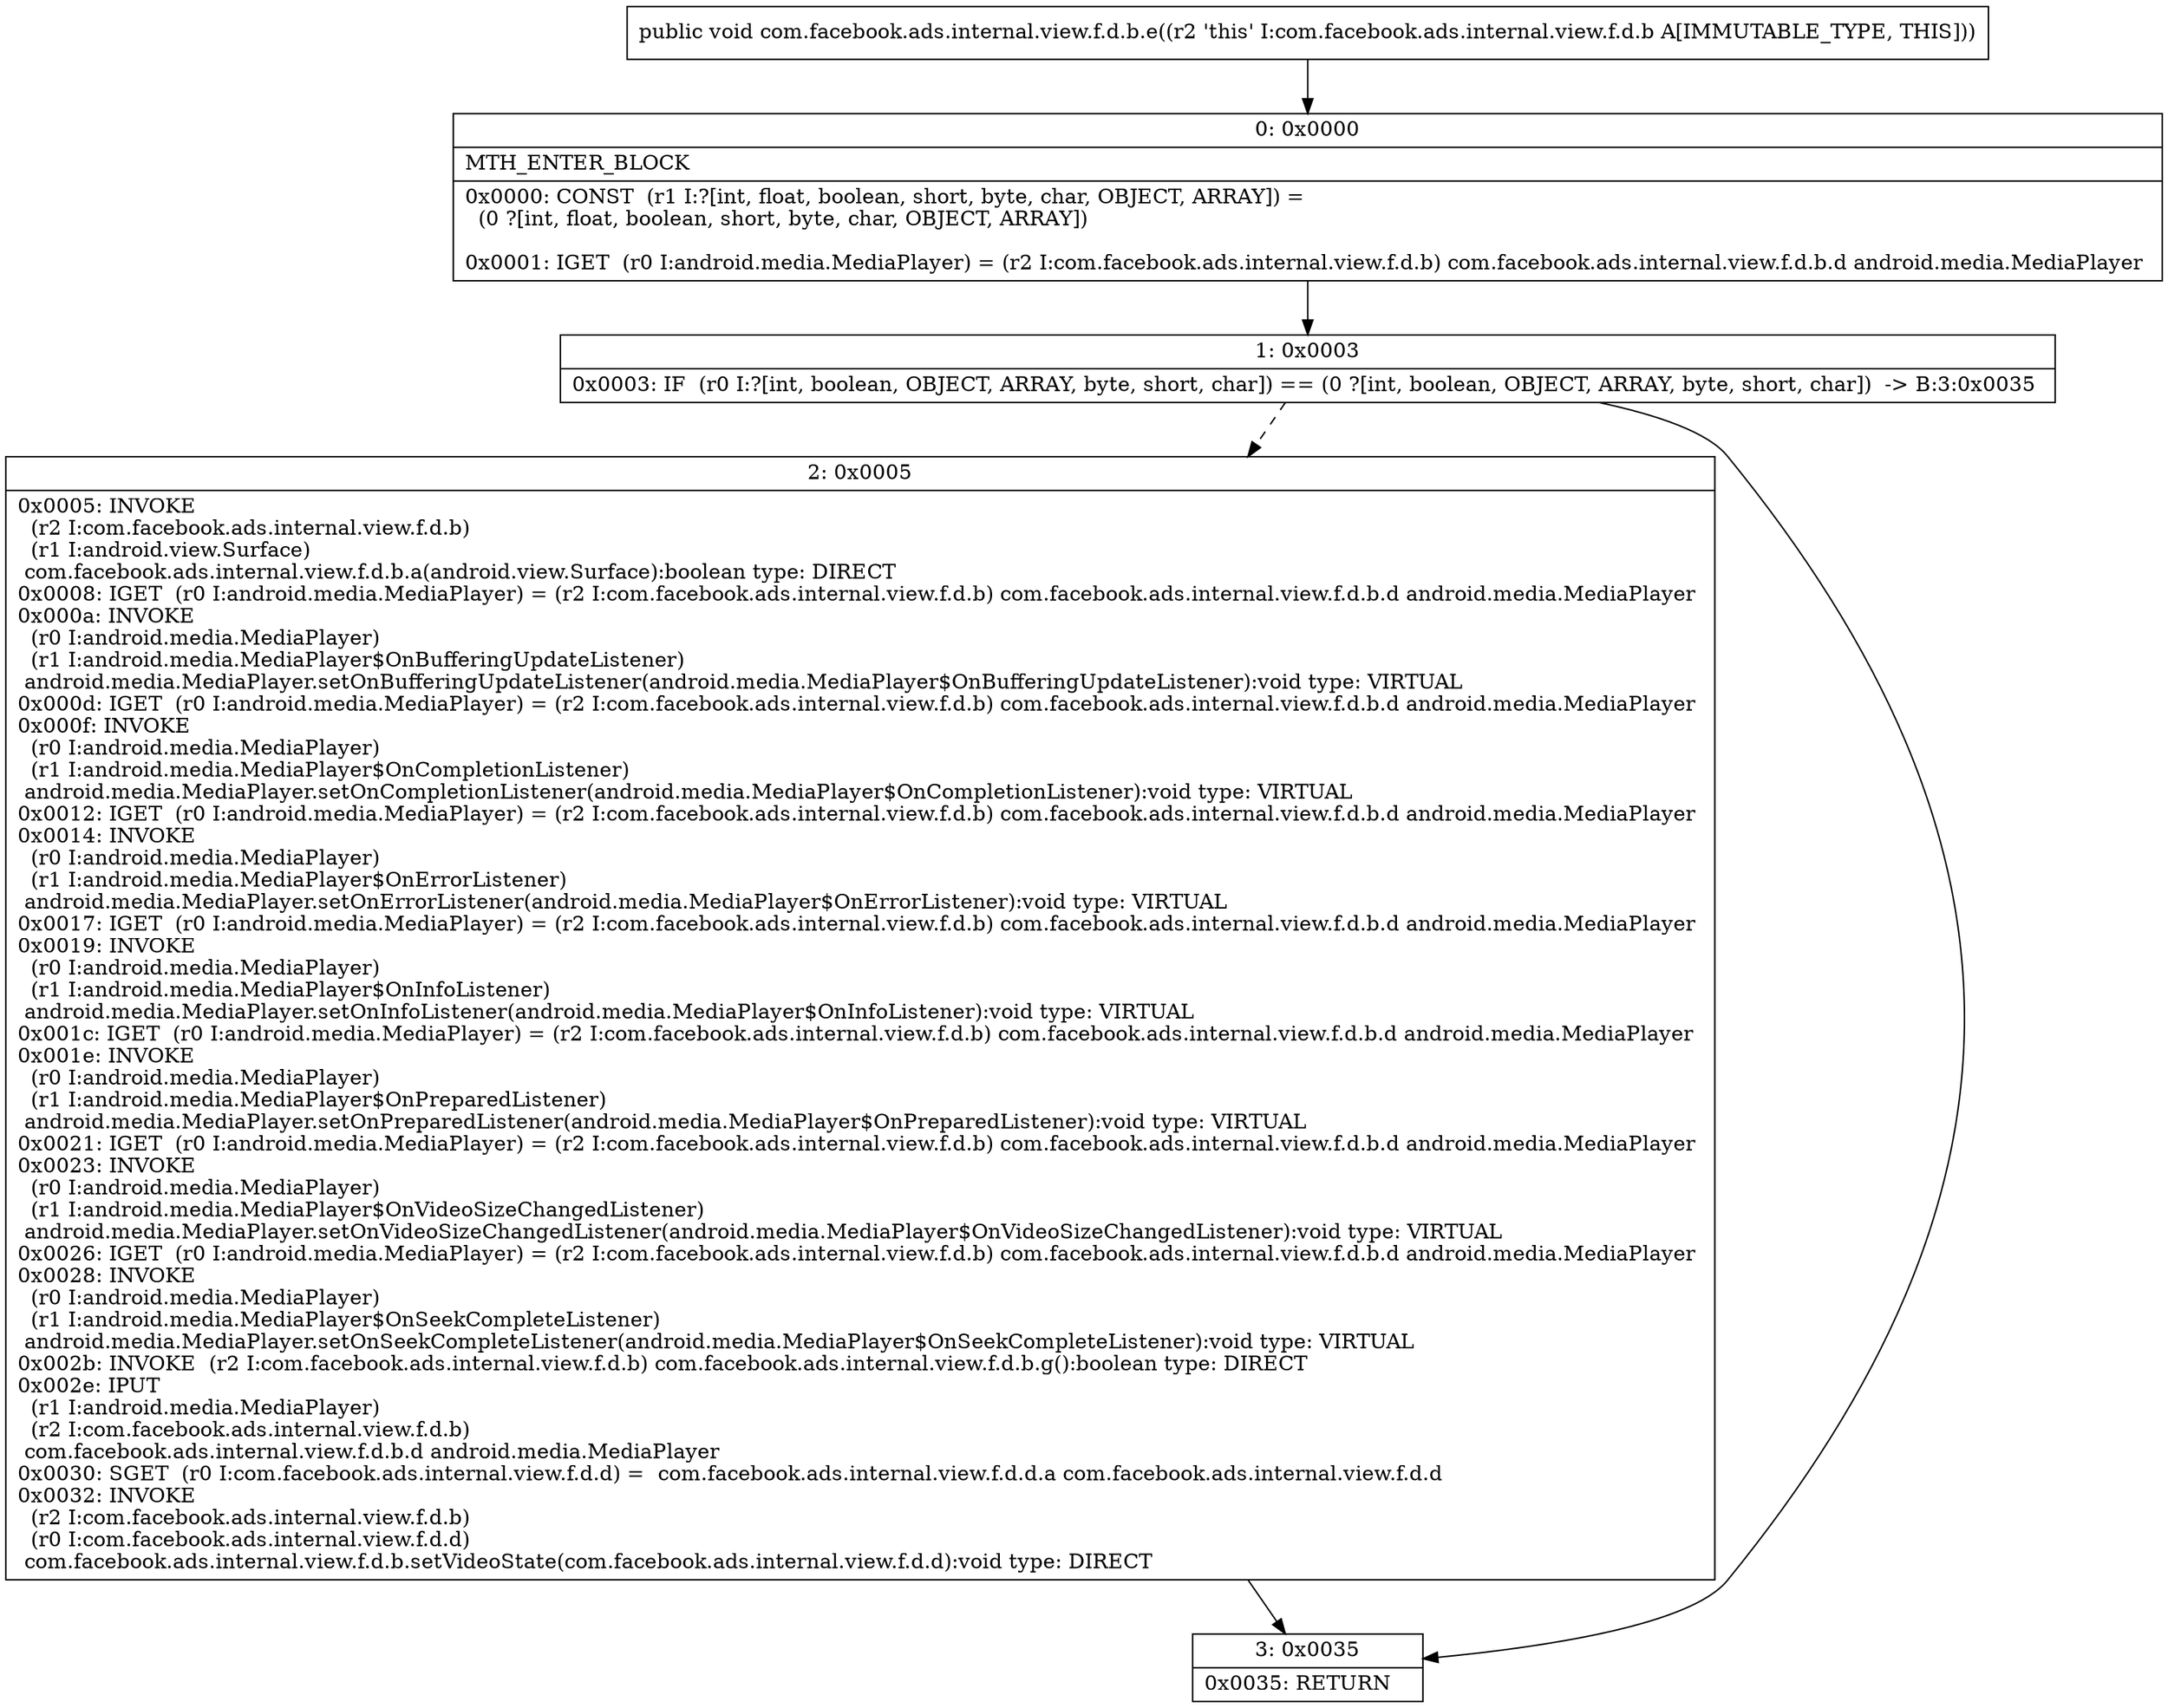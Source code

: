 digraph "CFG forcom.facebook.ads.internal.view.f.d.b.e()V" {
Node_0 [shape=record,label="{0\:\ 0x0000|MTH_ENTER_BLOCK\l|0x0000: CONST  (r1 I:?[int, float, boolean, short, byte, char, OBJECT, ARRAY]) = \l  (0 ?[int, float, boolean, short, byte, char, OBJECT, ARRAY])\l \l0x0001: IGET  (r0 I:android.media.MediaPlayer) = (r2 I:com.facebook.ads.internal.view.f.d.b) com.facebook.ads.internal.view.f.d.b.d android.media.MediaPlayer \l}"];
Node_1 [shape=record,label="{1\:\ 0x0003|0x0003: IF  (r0 I:?[int, boolean, OBJECT, ARRAY, byte, short, char]) == (0 ?[int, boolean, OBJECT, ARRAY, byte, short, char])  \-\> B:3:0x0035 \l}"];
Node_2 [shape=record,label="{2\:\ 0x0005|0x0005: INVOKE  \l  (r2 I:com.facebook.ads.internal.view.f.d.b)\l  (r1 I:android.view.Surface)\l com.facebook.ads.internal.view.f.d.b.a(android.view.Surface):boolean type: DIRECT \l0x0008: IGET  (r0 I:android.media.MediaPlayer) = (r2 I:com.facebook.ads.internal.view.f.d.b) com.facebook.ads.internal.view.f.d.b.d android.media.MediaPlayer \l0x000a: INVOKE  \l  (r0 I:android.media.MediaPlayer)\l  (r1 I:android.media.MediaPlayer$OnBufferingUpdateListener)\l android.media.MediaPlayer.setOnBufferingUpdateListener(android.media.MediaPlayer$OnBufferingUpdateListener):void type: VIRTUAL \l0x000d: IGET  (r0 I:android.media.MediaPlayer) = (r2 I:com.facebook.ads.internal.view.f.d.b) com.facebook.ads.internal.view.f.d.b.d android.media.MediaPlayer \l0x000f: INVOKE  \l  (r0 I:android.media.MediaPlayer)\l  (r1 I:android.media.MediaPlayer$OnCompletionListener)\l android.media.MediaPlayer.setOnCompletionListener(android.media.MediaPlayer$OnCompletionListener):void type: VIRTUAL \l0x0012: IGET  (r0 I:android.media.MediaPlayer) = (r2 I:com.facebook.ads.internal.view.f.d.b) com.facebook.ads.internal.view.f.d.b.d android.media.MediaPlayer \l0x0014: INVOKE  \l  (r0 I:android.media.MediaPlayer)\l  (r1 I:android.media.MediaPlayer$OnErrorListener)\l android.media.MediaPlayer.setOnErrorListener(android.media.MediaPlayer$OnErrorListener):void type: VIRTUAL \l0x0017: IGET  (r0 I:android.media.MediaPlayer) = (r2 I:com.facebook.ads.internal.view.f.d.b) com.facebook.ads.internal.view.f.d.b.d android.media.MediaPlayer \l0x0019: INVOKE  \l  (r0 I:android.media.MediaPlayer)\l  (r1 I:android.media.MediaPlayer$OnInfoListener)\l android.media.MediaPlayer.setOnInfoListener(android.media.MediaPlayer$OnInfoListener):void type: VIRTUAL \l0x001c: IGET  (r0 I:android.media.MediaPlayer) = (r2 I:com.facebook.ads.internal.view.f.d.b) com.facebook.ads.internal.view.f.d.b.d android.media.MediaPlayer \l0x001e: INVOKE  \l  (r0 I:android.media.MediaPlayer)\l  (r1 I:android.media.MediaPlayer$OnPreparedListener)\l android.media.MediaPlayer.setOnPreparedListener(android.media.MediaPlayer$OnPreparedListener):void type: VIRTUAL \l0x0021: IGET  (r0 I:android.media.MediaPlayer) = (r2 I:com.facebook.ads.internal.view.f.d.b) com.facebook.ads.internal.view.f.d.b.d android.media.MediaPlayer \l0x0023: INVOKE  \l  (r0 I:android.media.MediaPlayer)\l  (r1 I:android.media.MediaPlayer$OnVideoSizeChangedListener)\l android.media.MediaPlayer.setOnVideoSizeChangedListener(android.media.MediaPlayer$OnVideoSizeChangedListener):void type: VIRTUAL \l0x0026: IGET  (r0 I:android.media.MediaPlayer) = (r2 I:com.facebook.ads.internal.view.f.d.b) com.facebook.ads.internal.view.f.d.b.d android.media.MediaPlayer \l0x0028: INVOKE  \l  (r0 I:android.media.MediaPlayer)\l  (r1 I:android.media.MediaPlayer$OnSeekCompleteListener)\l android.media.MediaPlayer.setOnSeekCompleteListener(android.media.MediaPlayer$OnSeekCompleteListener):void type: VIRTUAL \l0x002b: INVOKE  (r2 I:com.facebook.ads.internal.view.f.d.b) com.facebook.ads.internal.view.f.d.b.g():boolean type: DIRECT \l0x002e: IPUT  \l  (r1 I:android.media.MediaPlayer)\l  (r2 I:com.facebook.ads.internal.view.f.d.b)\l com.facebook.ads.internal.view.f.d.b.d android.media.MediaPlayer \l0x0030: SGET  (r0 I:com.facebook.ads.internal.view.f.d.d) =  com.facebook.ads.internal.view.f.d.d.a com.facebook.ads.internal.view.f.d.d \l0x0032: INVOKE  \l  (r2 I:com.facebook.ads.internal.view.f.d.b)\l  (r0 I:com.facebook.ads.internal.view.f.d.d)\l com.facebook.ads.internal.view.f.d.b.setVideoState(com.facebook.ads.internal.view.f.d.d):void type: DIRECT \l}"];
Node_3 [shape=record,label="{3\:\ 0x0035|0x0035: RETURN   \l}"];
MethodNode[shape=record,label="{public void com.facebook.ads.internal.view.f.d.b.e((r2 'this' I:com.facebook.ads.internal.view.f.d.b A[IMMUTABLE_TYPE, THIS])) }"];
MethodNode -> Node_0;
Node_0 -> Node_1;
Node_1 -> Node_2[style=dashed];
Node_1 -> Node_3;
Node_2 -> Node_3;
}

